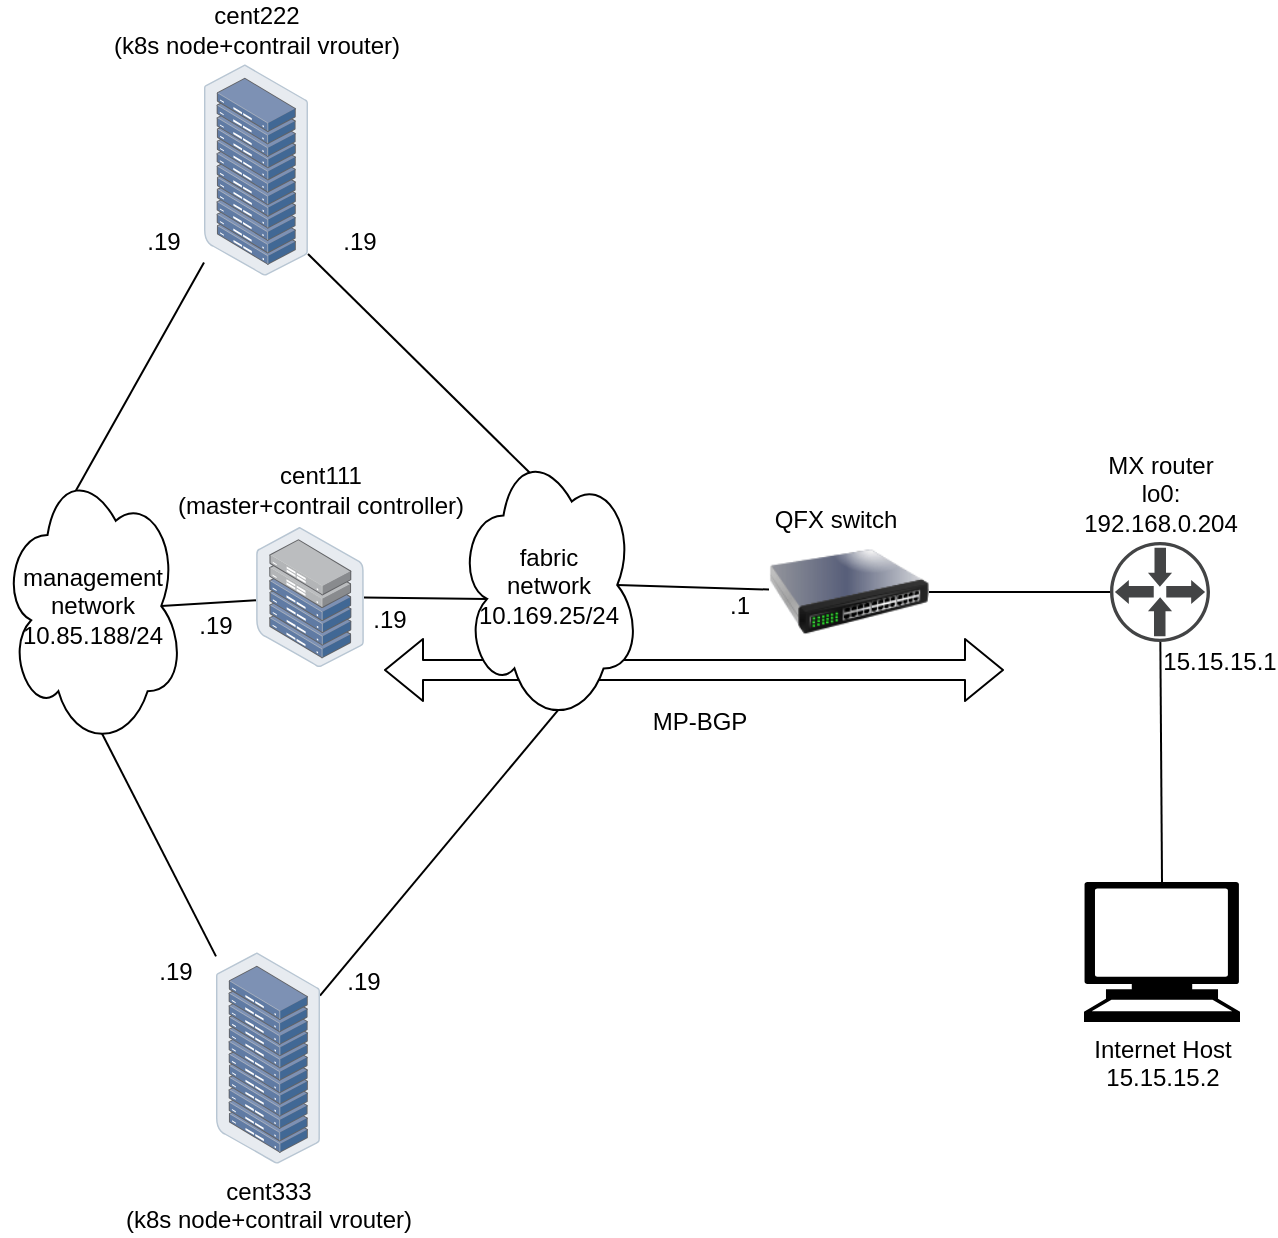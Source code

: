 <mxfile version="11.1.4" type="device"><diagram id="UR99uhJ07vgzcy22e4r4" name="Page-1"><mxGraphModel dx="1125" dy="778" grid="0" gridSize="10" guides="1" tooltips="1" connect="1" arrows="1" fold="1" page="1" pageScale="1" pageWidth="850" pageHeight="1100" math="0" shadow="0"><root><mxCell id="0"/><mxCell id="1" parent="0"/><mxCell id="n4Pi40cuhcA4djitd8lm-1" value="MX router&lt;br&gt;lo0:&lt;br&gt;192.168.0.204&lt;br&gt;" style="pointerEvents=1;shadow=0;dashed=0;html=1;strokeColor=none;fillColor=#434445;aspect=fixed;labelPosition=center;verticalLabelPosition=top;verticalAlign=bottom;align=center;outlineConnect=0;shape=mxgraph.vvd.physical_upstream_router;direction=south;" parent="1" vertex="1"><mxGeometry x="564" y="399" width="50" height="50" as="geometry"/></mxCell><mxCell id="n4Pi40cuhcA4djitd8lm-8" value="" style="image;html=1;labelBackgroundColor=#ffffff;image=img/lib/clip_art/networking/Switch_128x128.png" parent="1" vertex="1"><mxGeometry x="393.5" y="384" width="80" height="80" as="geometry"/></mxCell><mxCell id="n4Pi40cuhcA4djitd8lm-9" value="Internet Host&lt;br&gt;15.15.15.2" style="shape=mxgraph.signs.tech.computer;html=1;fillColor=#000000;strokeColor=none;verticalLabelPosition=bottom;verticalAlign=top;align=center;" parent="1" vertex="1"><mxGeometry x="551" y="569" width="78" height="70" as="geometry"/></mxCell><mxCell id="n4Pi40cuhcA4djitd8lm-13" style="edgeStyle=none;rounded=0;orthogonalLoop=1;jettySize=auto;html=1;exitX=0.4;exitY=0.1;exitDx=0;exitDy=0;exitPerimeter=0;endArrow=none;endFill=0;" parent="1" source="n4Pi40cuhcA4djitd8lm-10" target="n4Pi40cuhcA4djitd8lm-37" edge="1"><mxGeometry relative="1" as="geometry"><mxPoint x="108.667" y="294.833" as="targetPoint"/></mxGeometry></mxCell><mxCell id="n4Pi40cuhcA4djitd8lm-10" value="management&lt;br&gt;network&lt;br&gt;10.85.188/24" style="ellipse;shape=cloud;whiteSpace=wrap;html=1;" parent="1" vertex="1"><mxGeometry x="10" y="360" width="91" height="142" as="geometry"/></mxCell><mxCell id="n4Pi40cuhcA4djitd8lm-15" style="edgeStyle=none;rounded=0;orthogonalLoop=1;jettySize=auto;html=1;exitX=0.875;exitY=0.5;exitDx=0;exitDy=0;exitPerimeter=0;endArrow=none;endFill=0;" parent="1" source="n4Pi40cuhcA4djitd8lm-10" target="n4Pi40cuhcA4djitd8lm-39" edge="1"><mxGeometry relative="1" as="geometry"><mxPoint x="85.333" y="419" as="sourcePoint"/><mxPoint x="146.0" y="425" as="targetPoint"/></mxGeometry></mxCell><mxCell id="n4Pi40cuhcA4djitd8lm-16" style="edgeStyle=none;rounded=0;orthogonalLoop=1;jettySize=auto;html=1;exitX=0.55;exitY=0.95;exitDx=0;exitDy=0;exitPerimeter=0;endArrow=none;endFill=0;" parent="1" source="n4Pi40cuhcA4djitd8lm-10" target="n4Pi40cuhcA4djitd8lm-38" edge="1"><mxGeometry relative="1" as="geometry"><mxPoint x="57.833" y="545.667" as="sourcePoint"/><mxPoint x="106.167" y="574.833" as="targetPoint"/></mxGeometry></mxCell><mxCell id="n4Pi40cuhcA4djitd8lm-17" style="edgeStyle=none;rounded=0;orthogonalLoop=1;jettySize=auto;html=1;endArrow=none;endFill=0;entryX=0.16;entryY=0.55;entryDx=0;entryDy=0;entryPerimeter=0;" parent="1" source="n4Pi40cuhcA4djitd8lm-39" target="n4Pi40cuhcA4djitd8lm-44" edge="1"><mxGeometry relative="1" as="geometry"><mxPoint x="196.167" y="424.833" as="sourcePoint"/><mxPoint x="153.667" y="584.833" as="targetPoint"/></mxGeometry></mxCell><mxCell id="n4Pi40cuhcA4djitd8lm-18" style="edgeStyle=none;rounded=0;orthogonalLoop=1;jettySize=auto;html=1;exitX=1;exitY=0.896;exitDx=0;exitDy=0;endArrow=none;endFill=0;exitPerimeter=0;entryX=0.4;entryY=0.1;entryDx=0;entryDy=0;entryPerimeter=0;" parent="1" source="n4Pi40cuhcA4djitd8lm-37" target="n4Pi40cuhcA4djitd8lm-44" edge="1"><mxGeometry relative="1" as="geometry"><mxPoint x="157.833" y="281.5" as="sourcePoint"/><mxPoint x="289.007" y="443.194" as="targetPoint"/></mxGeometry></mxCell><mxCell id="n4Pi40cuhcA4djitd8lm-19" style="edgeStyle=none;rounded=0;orthogonalLoop=1;jettySize=auto;html=1;endArrow=none;endFill=0;entryX=0.55;entryY=0.95;entryDx=0;entryDy=0;entryPerimeter=0;" parent="1" source="n4Pi40cuhcA4djitd8lm-38" target="n4Pi40cuhcA4djitd8lm-44" edge="1"><mxGeometry relative="1" as="geometry"><mxPoint x="156.167" y="574.833" as="sourcePoint"/><mxPoint x="328.667" y="408.167" as="targetPoint"/></mxGeometry></mxCell><mxCell id="n4Pi40cuhcA4djitd8lm-21" style="edgeStyle=none;rounded=0;orthogonalLoop=1;jettySize=auto;html=1;endArrow=none;endFill=0;" parent="1" source="n4Pi40cuhcA4djitd8lm-8" target="n4Pi40cuhcA4djitd8lm-1" edge="1"><mxGeometry relative="1" as="geometry"><mxPoint x="388.985" y="441.451" as="sourcePoint"/><mxPoint x="458.667" y="439.833" as="targetPoint"/></mxGeometry></mxCell><mxCell id="n4Pi40cuhcA4djitd8lm-22" style="edgeStyle=none;rounded=0;orthogonalLoop=1;jettySize=auto;html=1;endArrow=none;endFill=0;entryX=0.5;entryY=0;entryDx=0;entryDy=0;entryPerimeter=0;" parent="1" source="n4Pi40cuhcA4djitd8lm-1" target="n4Pi40cuhcA4djitd8lm-9" edge="1"><mxGeometry relative="1" as="geometry"><mxPoint x="649" y="425" as="sourcePoint"/><mxPoint x="599" y="436" as="targetPoint"/></mxGeometry></mxCell><mxCell id="n4Pi40cuhcA4djitd8lm-25" value=".19&lt;br&gt;" style="text;html=1;strokeColor=none;fillColor=none;align=center;verticalAlign=middle;whiteSpace=wrap;rounded=0;" parent="1" vertex="1"><mxGeometry x="184" y="428" width="40" height="20" as="geometry"/></mxCell><mxCell id="n4Pi40cuhcA4djitd8lm-29" value=".1&lt;br&gt;" style="text;html=1;strokeColor=none;fillColor=none;align=center;verticalAlign=middle;whiteSpace=wrap;rounded=0;" parent="1" vertex="1"><mxGeometry x="359" y="421" width="40" height="20" as="geometry"/></mxCell><mxCell id="n4Pi40cuhcA4djitd8lm-31" value="15.15.15.1" style="text;html=1;strokeColor=none;fillColor=none;align=center;verticalAlign=middle;whiteSpace=wrap;rounded=0;" parent="1" vertex="1"><mxGeometry x="598.5" y="449" width="40" height="20" as="geometry"/></mxCell><mxCell id="n4Pi40cuhcA4djitd8lm-35" value="" style="shape=flexArrow;endArrow=classic;startArrow=classic;html=1;fillColor=#ffffff;" parent="1" edge="1"><mxGeometry width="50" height="50" relative="1" as="geometry"><mxPoint x="201" y="463" as="sourcePoint"/><mxPoint x="511" y="463" as="targetPoint"/><Array as="points"/></mxGeometry></mxCell><mxCell id="n4Pi40cuhcA4djitd8lm-36" value="MP-BGP" style="text;html=1;strokeColor=none;fillColor=none;align=center;verticalAlign=middle;whiteSpace=wrap;rounded=0;" parent="1" vertex="1"><mxGeometry x="329" y="479" width="60" height="20" as="geometry"/></mxCell><mxCell id="n4Pi40cuhcA4djitd8lm-37" value="cent222&lt;br&gt;(k8s node+contrail vrouter)" style="points=[];aspect=fixed;html=1;align=center;shadow=0;dashed=0;image;image=img/lib/allied_telesis/storage/Datacenter_Server_Rack.svg;labelPosition=center;verticalLabelPosition=top;verticalAlign=bottom;" parent="1" vertex="1"><mxGeometry x="111" y="160" width="52" height="106" as="geometry"/></mxCell><mxCell id="n4Pi40cuhcA4djitd8lm-38" value="cent333&lt;br&gt;(k8s node+contrail vrouter)" style="points=[];aspect=fixed;html=1;align=center;shadow=0;dashed=0;image;image=img/lib/allied_telesis/storage/Datacenter_Server_Rack.svg;" parent="1" vertex="1"><mxGeometry x="117" y="604" width="52" height="106" as="geometry"/></mxCell><mxCell id="n4Pi40cuhcA4djitd8lm-39" value="" style="points=[];aspect=fixed;html=1;align=center;shadow=0;dashed=0;image;image=img/lib/allied_telesis/storage/Datacenter_Server_Half_Rack_ToR.svg;" parent="1" vertex="1"><mxGeometry x="137" y="391.5" width="54" height="70" as="geometry"/></mxCell><mxCell id="n4Pi40cuhcA4djitd8lm-44" value="fabric&lt;br&gt;network&lt;br&gt;10.169.25/24&lt;br&gt;" style="ellipse;shape=cloud;whiteSpace=wrap;html=1;" parent="1" vertex="1"><mxGeometry x="238" y="351" width="91" height="139" as="geometry"/></mxCell><mxCell id="n4Pi40cuhcA4djitd8lm-45" style="edgeStyle=none;rounded=0;orthogonalLoop=1;jettySize=auto;html=1;endArrow=none;endFill=0;entryX=0.875;entryY=0.5;entryDx=0;entryDy=0;entryPerimeter=0;" parent="1" source="n4Pi40cuhcA4djitd8lm-8" target="n4Pi40cuhcA4djitd8lm-44" edge="1"><mxGeometry relative="1" as="geometry"><mxPoint x="201" y="436.5" as="sourcePoint"/><mxPoint x="262.833" y="436.5" as="targetPoint"/></mxGeometry></mxCell><mxCell id="n4Pi40cuhcA4djitd8lm-47" value="QFX switch&lt;br&gt;" style="text;html=1;strokeColor=none;fillColor=none;align=center;verticalAlign=middle;whiteSpace=wrap;rounded=0;" parent="1" vertex="1"><mxGeometry x="391" y="378" width="72" height="20" as="geometry"/></mxCell><mxCell id="n4Pi40cuhcA4djitd8lm-52" value="cent111&lt;br&gt;(master+contrail controller)&lt;br&gt;" style="text;html=1;strokeColor=none;fillColor=none;align=center;verticalAlign=middle;whiteSpace=wrap;rounded=0;" parent="1" vertex="1"><mxGeometry x="58.5" y="363" width="221" height="20" as="geometry"/></mxCell><mxCell id="WrIc0MujglMM-a-qvL1S-1" value=".19&lt;br&gt;" style="text;html=1;strokeColor=none;fillColor=none;align=center;verticalAlign=middle;whiteSpace=wrap;rounded=0;" vertex="1" parent="1"><mxGeometry x="169" y="239" width="40" height="20" as="geometry"/></mxCell><mxCell id="WrIc0MujglMM-a-qvL1S-2" value=".19&lt;br&gt;" style="text;html=1;strokeColor=none;fillColor=none;align=center;verticalAlign=middle;whiteSpace=wrap;rounded=0;" vertex="1" parent="1"><mxGeometry x="171" y="609" width="40" height="20" as="geometry"/></mxCell><mxCell id="WrIc0MujglMM-a-qvL1S-3" value=".19&lt;br&gt;" style="text;html=1;strokeColor=none;fillColor=none;align=center;verticalAlign=middle;whiteSpace=wrap;rounded=0;" vertex="1" parent="1"><mxGeometry x="71" y="239" width="40" height="20" as="geometry"/></mxCell><mxCell id="WrIc0MujglMM-a-qvL1S-4" value=".19&lt;br&gt;" style="text;html=1;strokeColor=none;fillColor=none;align=center;verticalAlign=middle;whiteSpace=wrap;rounded=0;" vertex="1" parent="1"><mxGeometry x="77" y="604" width="40" height="20" as="geometry"/></mxCell><mxCell id="WrIc0MujglMM-a-qvL1S-5" value=".19&lt;br&gt;" style="text;html=1;strokeColor=none;fillColor=none;align=center;verticalAlign=middle;whiteSpace=wrap;rounded=0;" vertex="1" parent="1"><mxGeometry x="97" y="431" width="40" height="20" as="geometry"/></mxCell></root></mxGraphModel></diagram></mxfile>